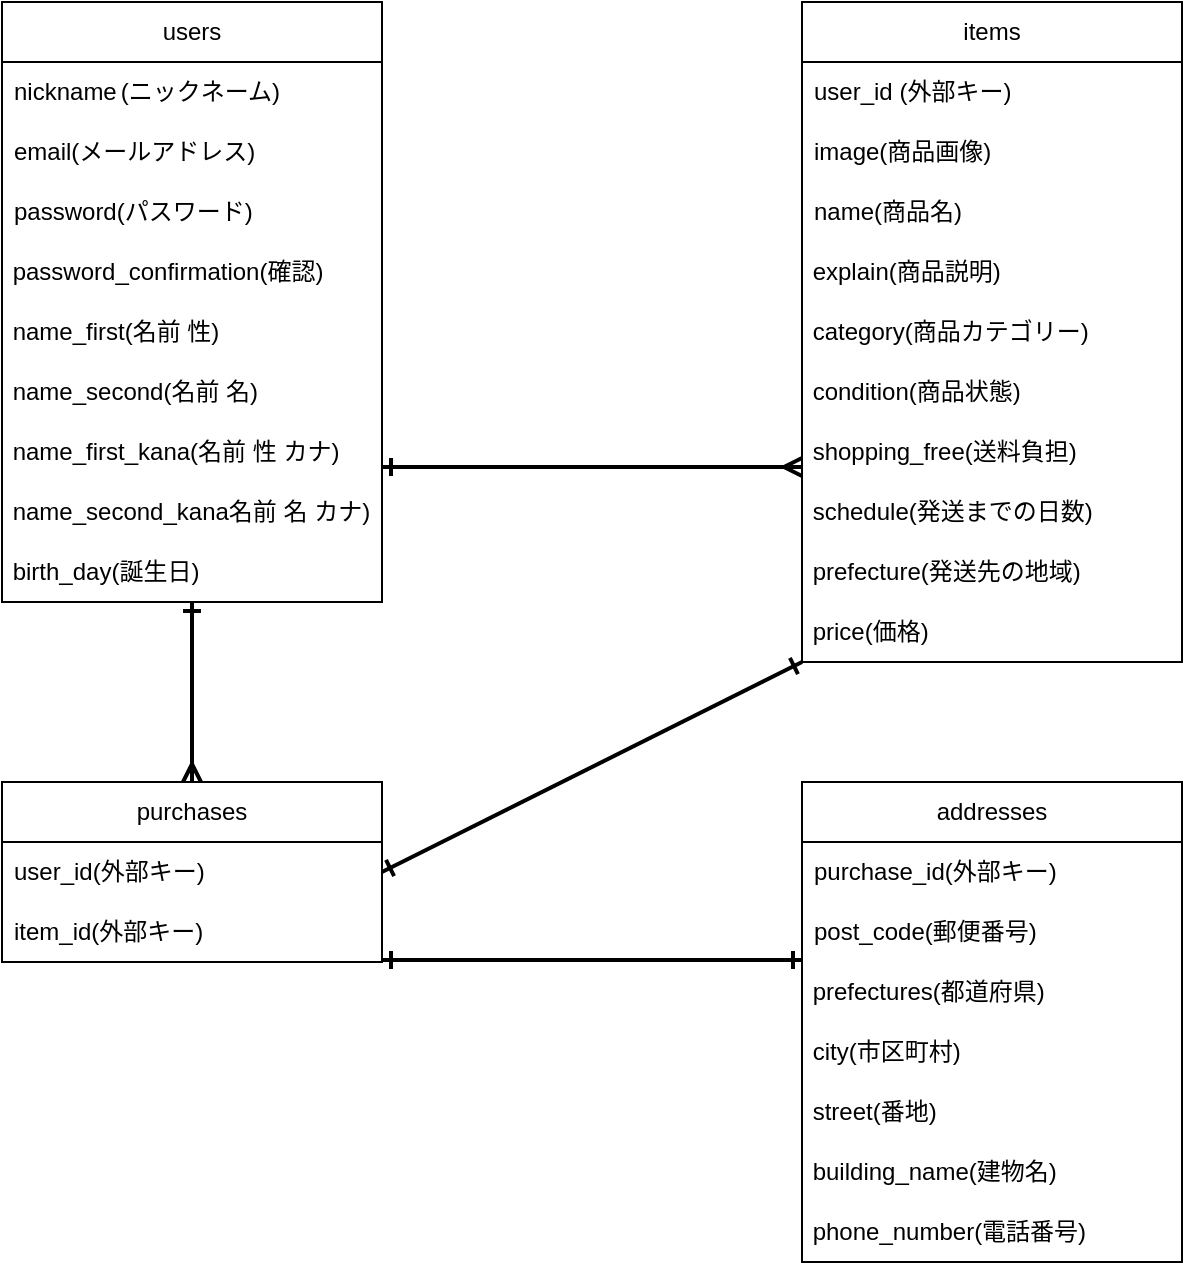 <mxfile>
    <diagram id="vn4pqQVllN2X6krbbERv" name="ページ1">
        <mxGraphModel dx="866" dy="769" grid="1" gridSize="10" guides="1" tooltips="1" connect="1" arrows="1" fold="1" page="0" pageScale="1" pageWidth="827" pageHeight="1169" background="none" math="0" shadow="0">
            <root>
                <mxCell id="0"/>
                <mxCell id="1" parent="0"/>
                <mxCell id="2" value="users" style="swimlane;fontStyle=0;childLayout=stackLayout;horizontal=1;startSize=30;horizontalStack=0;resizeParent=1;resizeParentMax=0;resizeLast=0;collapsible=1;marginBottom=0;whiteSpace=wrap;html=1;align=center;rounded=0;" vertex="1" parent="1">
                    <mxGeometry x="80" y="130" width="190" height="300" as="geometry">
                        <mxRectangle x="130" y="130" width="60" height="30" as="alternateBounds"/>
                    </mxGeometry>
                </mxCell>
                <mxCell id="3" value="nickname&lt;span style=&quot;white-space: pre;&quot;&gt;&#9;&lt;/span&gt;(ニックネーム)" style="text;strokeColor=none;fillColor=none;align=left;verticalAlign=middle;spacingLeft=4;spacingRight=4;overflow=hidden;points=[[0,0.5],[1,0.5]];portConstraint=eastwest;rotatable=0;whiteSpace=wrap;html=1;rounded=0;" vertex="1" parent="2">
                    <mxGeometry y="30" width="190" height="30" as="geometry"/>
                </mxCell>
                <mxCell id="4" value="email(メールアドレス)" style="text;strokeColor=none;fillColor=none;align=left;verticalAlign=middle;spacingLeft=4;spacingRight=4;overflow=hidden;points=[[0,0.5],[1,0.5]];portConstraint=eastwest;rotatable=0;whiteSpace=wrap;html=1;rounded=0;" vertex="1" parent="2">
                    <mxGeometry y="60" width="190" height="30" as="geometry"/>
                </mxCell>
                <mxCell id="5" value="password(パスワード)" style="text;strokeColor=none;fillColor=none;align=left;verticalAlign=middle;spacingLeft=4;spacingRight=4;overflow=hidden;points=[[0,0.5],[1,0.5]];portConstraint=eastwest;rotatable=0;whiteSpace=wrap;html=1;rounded=0;" vertex="1" parent="2">
                    <mxGeometry y="90" width="190" height="30" as="geometry"/>
                </mxCell>
                <mxCell id="26" value="&amp;nbsp;password_confirmation(確認)" style="text;html=1;strokeColor=none;fillColor=none;align=left;verticalAlign=middle;whiteSpace=wrap;rounded=0;" vertex="1" parent="2">
                    <mxGeometry y="120" width="190" height="30" as="geometry"/>
                </mxCell>
                <mxCell id="28" value="&amp;nbsp;name_first(名前 性)" style="text;html=1;strokeColor=none;fillColor=none;align=left;verticalAlign=middle;whiteSpace=wrap;rounded=0;" vertex="1" parent="2">
                    <mxGeometry y="150" width="190" height="30" as="geometry"/>
                </mxCell>
                <mxCell id="31" value="&amp;nbsp;name_second(名前 名)" style="text;html=1;strokeColor=none;fillColor=none;align=left;verticalAlign=middle;whiteSpace=wrap;rounded=0;" vertex="1" parent="2">
                    <mxGeometry y="180" width="190" height="30" as="geometry"/>
                </mxCell>
                <mxCell id="32" value="&amp;nbsp;name_first_kana(名前 性 カナ)　&amp;nbsp;" style="text;html=1;strokeColor=none;fillColor=none;align=left;verticalAlign=middle;whiteSpace=wrap;rounded=0;" vertex="1" parent="2">
                    <mxGeometry y="210" width="190" height="30" as="geometry"/>
                </mxCell>
                <mxCell id="33" value="&amp;nbsp;name_second_kana名前 名 カナ)　" style="text;html=1;strokeColor=none;fillColor=none;align=left;verticalAlign=middle;whiteSpace=wrap;rounded=0;" vertex="1" parent="2">
                    <mxGeometry y="240" width="190" height="30" as="geometry"/>
                </mxCell>
                <mxCell id="34" value="&amp;nbsp;birth_day(誕生日)" style="text;html=1;strokeColor=none;fillColor=none;align=left;verticalAlign=middle;whiteSpace=wrap;rounded=0;" vertex="1" parent="2">
                    <mxGeometry y="270" width="190" height="30" as="geometry"/>
                </mxCell>
                <mxCell id="6" value="items" style="swimlane;fontStyle=0;childLayout=stackLayout;horizontal=1;startSize=30;horizontalStack=0;resizeParent=1;resizeParentMax=0;resizeLast=0;collapsible=1;marginBottom=0;whiteSpace=wrap;html=1;rounded=0;" vertex="1" parent="1">
                    <mxGeometry x="480" y="130" width="190" height="330" as="geometry"/>
                </mxCell>
                <mxCell id="7" value="user_id (外部キー)" style="text;strokeColor=none;fillColor=none;align=left;verticalAlign=middle;spacingLeft=4;spacingRight=4;overflow=hidden;points=[[0,0.5],[1,0.5]];portConstraint=eastwest;rotatable=0;whiteSpace=wrap;html=1;rounded=0;" vertex="1" parent="6">
                    <mxGeometry y="30" width="190" height="30" as="geometry"/>
                </mxCell>
                <mxCell id="8" value="image(商品画像)" style="text;strokeColor=none;fillColor=none;align=left;verticalAlign=middle;spacingLeft=4;spacingRight=4;overflow=hidden;points=[[0,0.5],[1,0.5]];portConstraint=eastwest;rotatable=0;whiteSpace=wrap;html=1;rounded=0;" vertex="1" parent="6">
                    <mxGeometry y="60" width="190" height="30" as="geometry"/>
                </mxCell>
                <mxCell id="9" value="name(商品名)" style="text;strokeColor=none;fillColor=none;align=left;verticalAlign=middle;spacingLeft=4;spacingRight=4;overflow=hidden;points=[[0,0.5],[1,0.5]];portConstraint=eastwest;rotatable=0;whiteSpace=wrap;html=1;rounded=0;" vertex="1" parent="6">
                    <mxGeometry y="90" width="190" height="30" as="geometry"/>
                </mxCell>
                <mxCell id="35" value="&amp;nbsp;explain(商品説明)" style="text;html=1;strokeColor=none;fillColor=none;align=left;verticalAlign=middle;whiteSpace=wrap;rounded=0;" vertex="1" parent="6">
                    <mxGeometry y="120" width="190" height="30" as="geometry"/>
                </mxCell>
                <mxCell id="36" value="&amp;nbsp;category(商品カテゴリー)" style="text;html=1;strokeColor=none;fillColor=none;align=left;verticalAlign=middle;whiteSpace=wrap;rounded=0;" vertex="1" parent="6">
                    <mxGeometry y="150" width="190" height="30" as="geometry"/>
                </mxCell>
                <mxCell id="37" value="&amp;nbsp;condition(商品状態)" style="text;html=1;strokeColor=none;fillColor=none;align=left;verticalAlign=middle;whiteSpace=wrap;rounded=0;" vertex="1" parent="6">
                    <mxGeometry y="180" width="190" height="30" as="geometry"/>
                </mxCell>
                <mxCell id="38" value="&amp;nbsp;shopping_free(送料負担)" style="text;html=1;strokeColor=none;fillColor=none;align=left;verticalAlign=middle;whiteSpace=wrap;rounded=0;" vertex="1" parent="6">
                    <mxGeometry y="210" width="190" height="30" as="geometry"/>
                </mxCell>
                <mxCell id="40" value="&amp;nbsp;schedule(発送までの日数)" style="text;html=1;strokeColor=none;fillColor=none;align=left;verticalAlign=middle;whiteSpace=wrap;rounded=0;" vertex="1" parent="6">
                    <mxGeometry y="240" width="190" height="30" as="geometry"/>
                </mxCell>
                <mxCell id="39" value="&amp;nbsp;prefecture(発送先の地域)" style="text;html=1;strokeColor=none;fillColor=none;align=left;verticalAlign=middle;whiteSpace=wrap;rounded=0;" vertex="1" parent="6">
                    <mxGeometry y="270" width="190" height="30" as="geometry"/>
                </mxCell>
                <mxCell id="41" value="&amp;nbsp;price(価格)" style="text;html=1;strokeColor=none;fillColor=none;align=left;verticalAlign=middle;whiteSpace=wrap;rounded=0;" vertex="1" parent="6">
                    <mxGeometry y="300" width="190" height="30" as="geometry"/>
                </mxCell>
                <mxCell id="54" style="edgeStyle=none;html=1;exitX=0.5;exitY=0;exitDx=0;exitDy=0;entryX=0.5;entryY=1;entryDx=0;entryDy=0;strokeColor=default;strokeWidth=2;startArrow=ERmany;startFill=0;endArrow=ERone;endFill=0;rounded=0;" edge="1" parent="1" source="10" target="34">
                    <mxGeometry relative="1" as="geometry"/>
                </mxCell>
                <mxCell id="10" value="purchases" style="swimlane;fontStyle=0;childLayout=stackLayout;horizontal=1;startSize=30;horizontalStack=0;resizeParent=1;resizeParentMax=0;resizeLast=0;collapsible=1;marginBottom=0;whiteSpace=wrap;html=1;rounded=0;" vertex="1" parent="1">
                    <mxGeometry x="80" y="520" width="190" height="90" as="geometry"/>
                </mxCell>
                <mxCell id="11" value="user_id(外部キー)" style="text;strokeColor=none;fillColor=none;align=left;verticalAlign=middle;spacingLeft=4;spacingRight=4;overflow=hidden;points=[[0,0.5],[1,0.5]];portConstraint=eastwest;rotatable=0;whiteSpace=wrap;html=1;rounded=0;" vertex="1" parent="10">
                    <mxGeometry y="30" width="190" height="30" as="geometry"/>
                </mxCell>
                <mxCell id="12" value="item_id(外部キー)" style="text;strokeColor=none;fillColor=none;align=left;verticalAlign=middle;spacingLeft=4;spacingRight=4;overflow=hidden;points=[[0,0.5],[1,0.5]];portConstraint=eastwest;rotatable=0;whiteSpace=wrap;html=1;rounded=0;" vertex="1" parent="10">
                    <mxGeometry y="60" width="190" height="30" as="geometry"/>
                </mxCell>
                <mxCell id="18" value="addresses" style="swimlane;fontStyle=0;childLayout=stackLayout;horizontal=1;startSize=30;horizontalStack=0;resizeParent=1;resizeParentMax=0;resizeLast=0;collapsible=1;marginBottom=0;whiteSpace=wrap;html=1;rounded=0;" vertex="1" parent="1">
                    <mxGeometry x="480" y="520" width="190" height="240" as="geometry"/>
                </mxCell>
                <mxCell id="20" value="purchase_id(外部キー)" style="text;strokeColor=none;fillColor=none;align=left;verticalAlign=middle;spacingLeft=4;spacingRight=4;overflow=hidden;points=[[0,0.5],[1,0.5]];portConstraint=eastwest;rotatable=0;whiteSpace=wrap;html=1;rounded=0;" vertex="1" parent="18">
                    <mxGeometry y="30" width="190" height="30" as="geometry"/>
                </mxCell>
                <mxCell id="21" value="post_code(郵便番号)" style="text;strokeColor=none;fillColor=none;align=left;verticalAlign=middle;spacingLeft=4;spacingRight=4;overflow=hidden;points=[[0,0.5],[1,0.5]];portConstraint=eastwest;rotatable=0;whiteSpace=wrap;html=1;rounded=0;" vertex="1" parent="18">
                    <mxGeometry y="60" width="190" height="30" as="geometry"/>
                </mxCell>
                <mxCell id="43" value="&amp;nbsp;prefectures(都道府県)" style="text;html=1;strokeColor=none;fillColor=none;align=left;verticalAlign=middle;whiteSpace=wrap;rounded=0;" vertex="1" parent="18">
                    <mxGeometry y="90" width="190" height="30" as="geometry"/>
                </mxCell>
                <mxCell id="44" value="&amp;nbsp;city(市区町村)" style="text;html=1;strokeColor=none;fillColor=none;align=left;verticalAlign=middle;whiteSpace=wrap;rounded=0;" vertex="1" parent="18">
                    <mxGeometry y="120" width="190" height="30" as="geometry"/>
                </mxCell>
                <mxCell id="45" value="&amp;nbsp;street(番地)" style="text;html=1;strokeColor=none;fillColor=none;align=left;verticalAlign=middle;whiteSpace=wrap;rounded=0;" vertex="1" parent="18">
                    <mxGeometry y="150" width="190" height="30" as="geometry"/>
                </mxCell>
                <mxCell id="46" value="&amp;nbsp;building_name(建物名)" style="text;html=1;strokeColor=none;fillColor=none;align=left;verticalAlign=middle;whiteSpace=wrap;rounded=0;" vertex="1" parent="18">
                    <mxGeometry y="180" width="190" height="30" as="geometry"/>
                </mxCell>
                <mxCell id="47" value="&amp;nbsp;phone_number(電話番号)" style="text;html=1;strokeColor=none;fillColor=none;align=left;verticalAlign=middle;whiteSpace=wrap;rounded=0;" vertex="1" parent="18">
                    <mxGeometry y="210" width="190" height="30" as="geometry"/>
                </mxCell>
                <mxCell id="53" style="edgeStyle=none;html=1;exitX=0;exitY=0.75;exitDx=0;exitDy=0;strokeColor=default;startArrow=ERmany;startFill=0;endArrow=ERone;endFill=0;strokeWidth=2;entryX=1;entryY=0.75;entryDx=0;entryDy=0;rounded=0;" edge="1" parent="1" source="38" target="32">
                    <mxGeometry relative="1" as="geometry">
                        <mxPoint x="270" y="430" as="targetPoint"/>
                    </mxGeometry>
                </mxCell>
                <mxCell id="56" style="edgeStyle=none;html=1;exitX=1;exitY=0.5;exitDx=0;exitDy=0;entryX=0;entryY=1;entryDx=0;entryDy=0;strokeColor=default;strokeWidth=2;startArrow=ERone;startFill=0;endArrow=ERone;endFill=0;rounded=0;" edge="1" parent="1" source="11" target="41">
                    <mxGeometry relative="1" as="geometry"/>
                </mxCell>
                <mxCell id="57" style="edgeStyle=none;html=1;strokeColor=default;strokeWidth=2;startArrow=ERone;startFill=0;endArrow=ERone;endFill=0;rounded=0;" edge="1" parent="1">
                    <mxGeometry relative="1" as="geometry">
                        <mxPoint x="480" y="609" as="sourcePoint"/>
                        <mxPoint x="270" y="609" as="targetPoint"/>
                        <Array as="points">
                            <mxPoint x="410" y="609"/>
                        </Array>
                    </mxGeometry>
                </mxCell>
            </root>
        </mxGraphModel>
    </diagram>
</mxfile>
